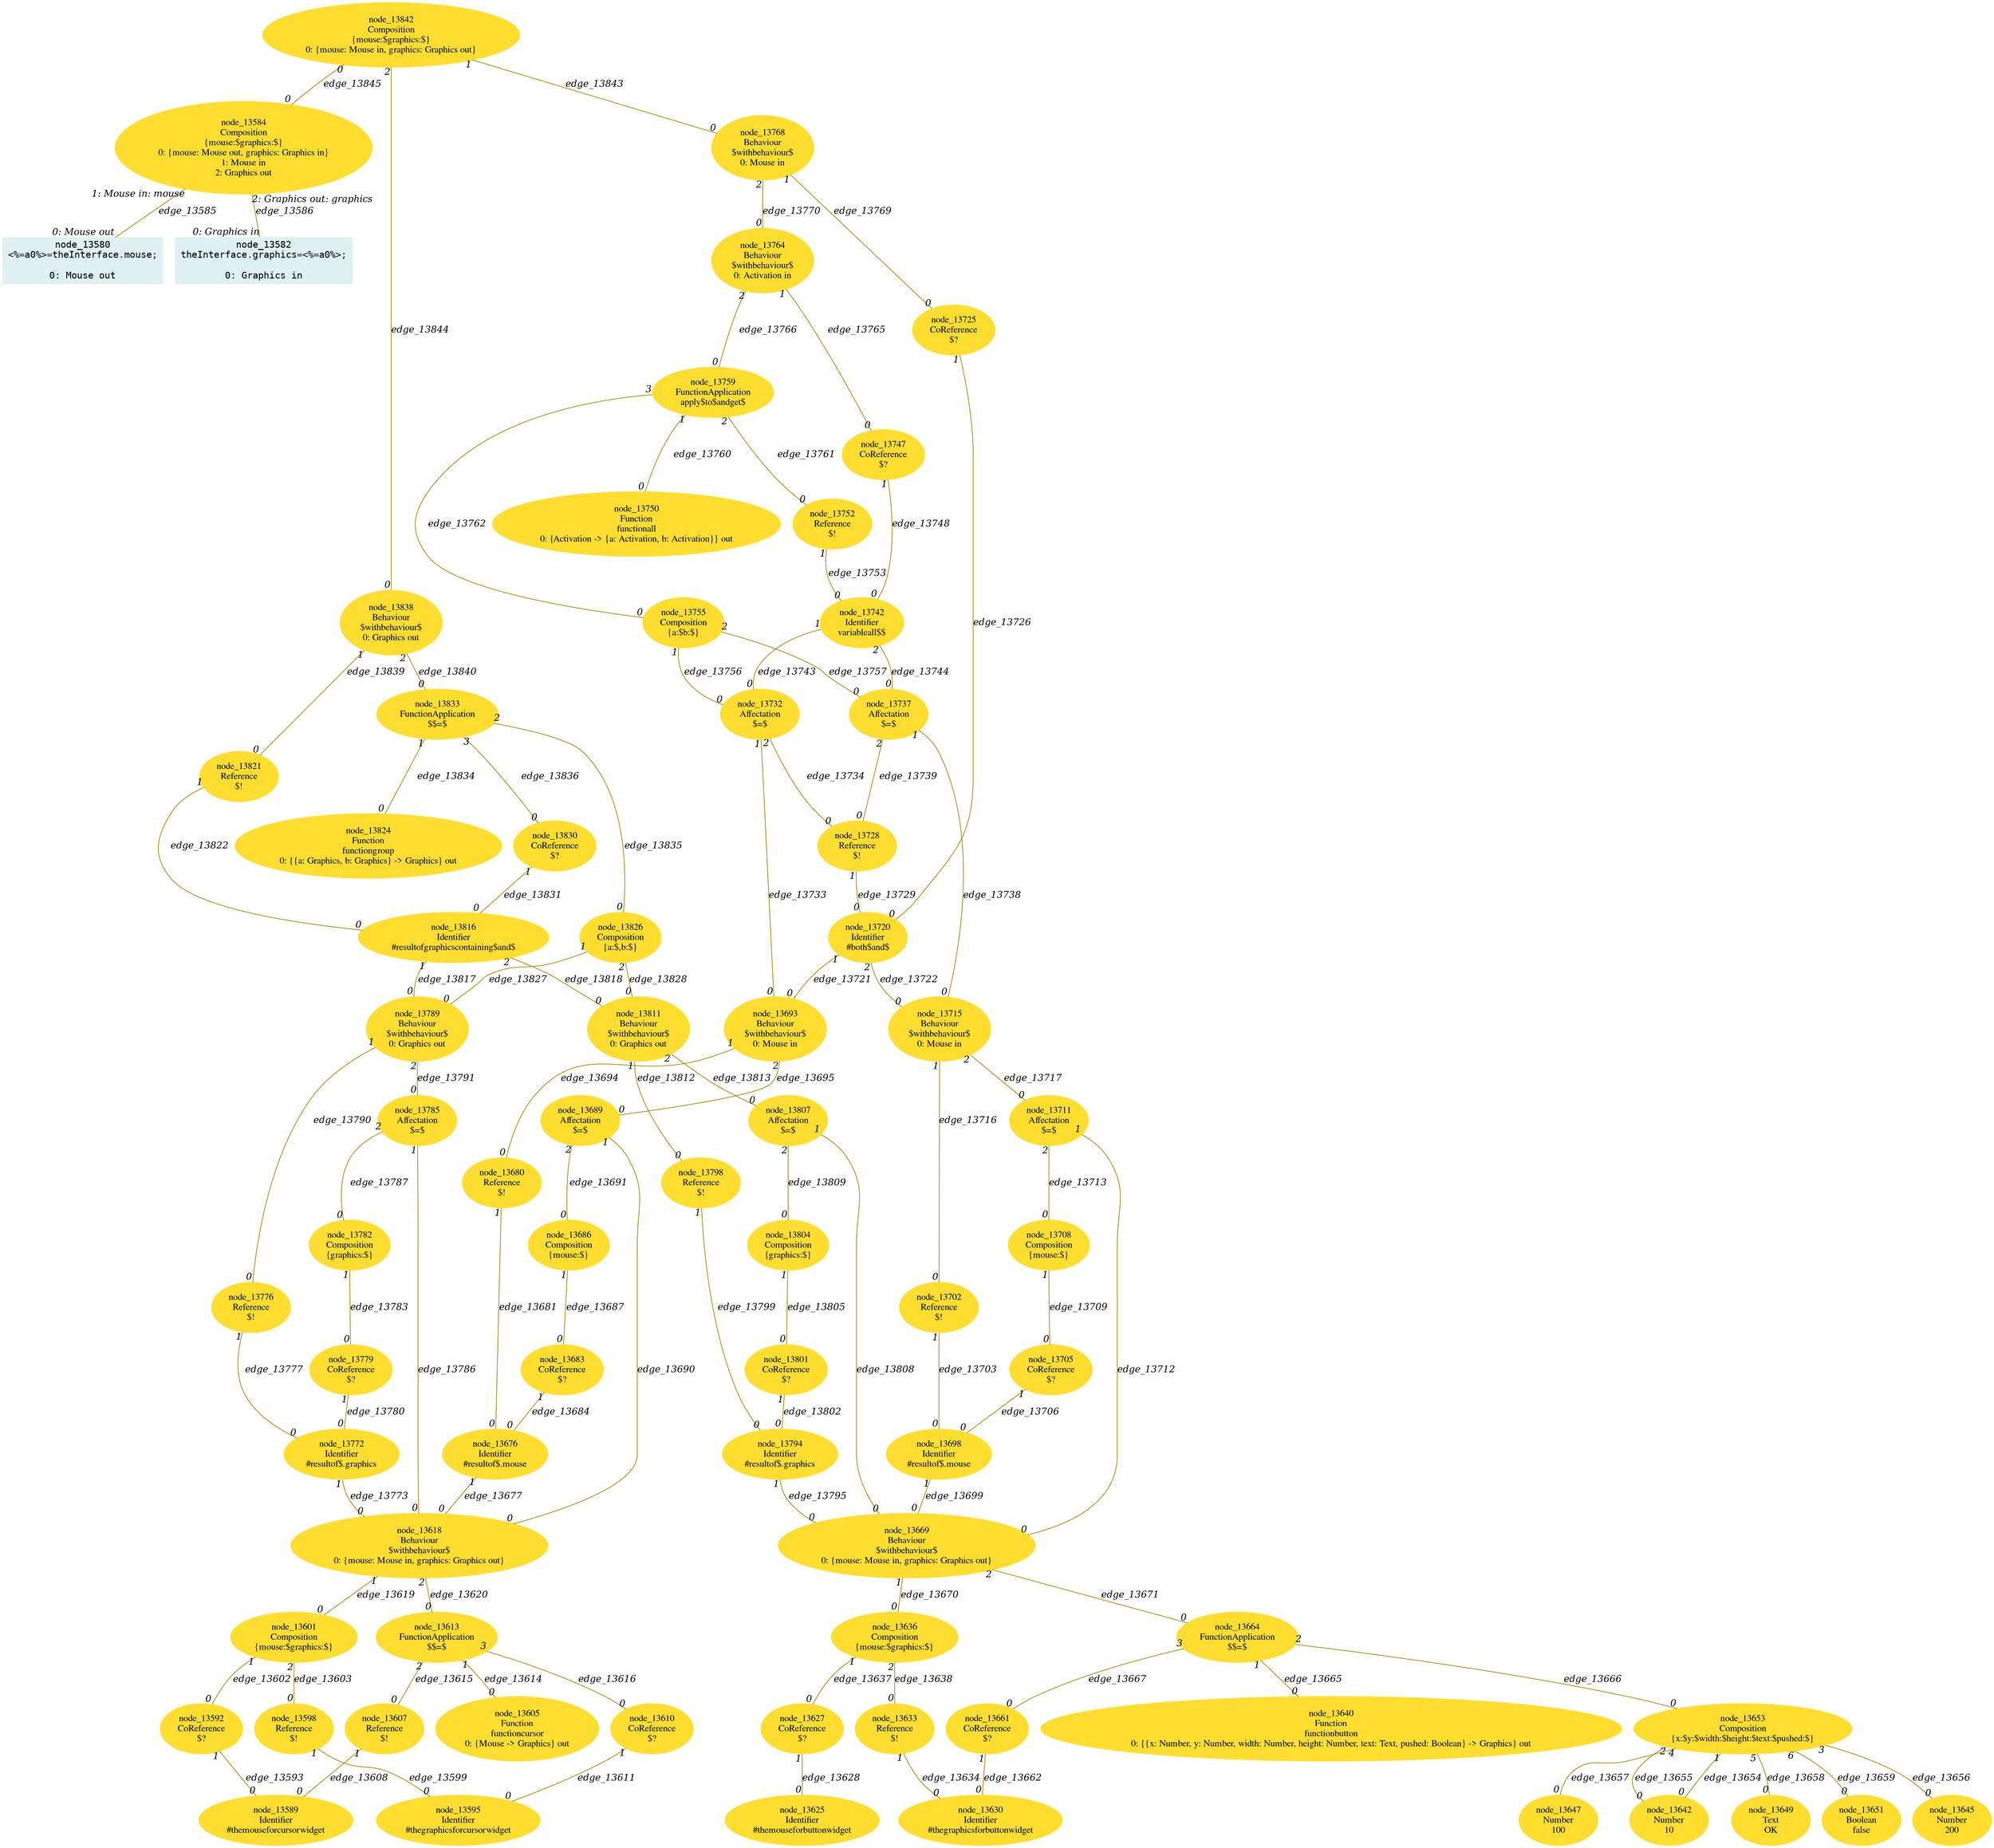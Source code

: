 digraph g{node_13580 [shape="box", style="filled", color="#dff1f2", fontname="Courier", label="node_13580
<%=a0%>=theInterface.mouse;

0: Mouse out" ]
node_13582 [shape="box", style="filled", color="#dff1f2", fontname="Courier", label="node_13582
theInterface.graphics=<%=a0%>;

0: Graphics in" ]
node_13584 [shape="ellipse", style="filled", color="#ffde2f", fontname="Times", label="node_13584
Composition
{mouse:$graphics:$}
0: {mouse: Mouse out, graphics: Graphics in}
1: Mouse in
2: Graphics out" ]
node_13589 [shape="ellipse", style="filled", color="#ffde2f", fontname="Times", label="node_13589
Identifier
#themouseforcursorwidget
" ]
node_13592 [shape="ellipse", style="filled", color="#ffde2f", fontname="Times", label="node_13592
CoReference
$?
" ]
node_13595 [shape="ellipse", style="filled", color="#ffde2f", fontname="Times", label="node_13595
Identifier
#thegraphicsforcursorwidget
" ]
node_13598 [shape="ellipse", style="filled", color="#ffde2f", fontname="Times", label="node_13598
Reference
$!
" ]
node_13601 [shape="ellipse", style="filled", color="#ffde2f", fontname="Times", label="node_13601
Composition
{mouse:$graphics:$}
" ]
node_13605 [shape="ellipse", style="filled", color="#ffde2f", fontname="Times", label="node_13605
Function
functioncursor
0: {Mouse -> Graphics} out" ]
node_13607 [shape="ellipse", style="filled", color="#ffde2f", fontname="Times", label="node_13607
Reference
$!
" ]
node_13610 [shape="ellipse", style="filled", color="#ffde2f", fontname="Times", label="node_13610
CoReference
$?
" ]
node_13613 [shape="ellipse", style="filled", color="#ffde2f", fontname="Times", label="node_13613
FunctionApplication
$$=$
" ]
node_13618 [shape="ellipse", style="filled", color="#ffde2f", fontname="Times", label="node_13618
Behaviour
$withbehaviour$
0: {mouse: Mouse in, graphics: Graphics out}" ]
node_13625 [shape="ellipse", style="filled", color="#ffde2f", fontname="Times", label="node_13625
Identifier
#themouseforbuttonwidget
" ]
node_13627 [shape="ellipse", style="filled", color="#ffde2f", fontname="Times", label="node_13627
CoReference
$?
" ]
node_13630 [shape="ellipse", style="filled", color="#ffde2f", fontname="Times", label="node_13630
Identifier
#thegraphicsforbuttonwidget
" ]
node_13633 [shape="ellipse", style="filled", color="#ffde2f", fontname="Times", label="node_13633
Reference
$!
" ]
node_13636 [shape="ellipse", style="filled", color="#ffde2f", fontname="Times", label="node_13636
Composition
{mouse:$graphics:$}
" ]
node_13640 [shape="ellipse", style="filled", color="#ffde2f", fontname="Times", label="node_13640
Function
functionbutton
0: {{x: Number, y: Number, width: Number, height: Number, text: Text, pushed: Boolean} -> Graphics} out" ]
node_13642 [shape="ellipse", style="filled", color="#ffde2f", fontname="Times", label="node_13642
Number
10
" ]
node_13645 [shape="ellipse", style="filled", color="#ffde2f", fontname="Times", label="node_13645
Number
200
" ]
node_13647 [shape="ellipse", style="filled", color="#ffde2f", fontname="Times", label="node_13647
Number
100
" ]
node_13649 [shape="ellipse", style="filled", color="#ffde2f", fontname="Times", label="node_13649
Text
OK
" ]
node_13651 [shape="ellipse", style="filled", color="#ffde2f", fontname="Times", label="node_13651
Boolean
false
" ]
node_13653 [shape="ellipse", style="filled", color="#ffde2f", fontname="Times", label="node_13653
Composition
{x:$y:$width:$height:$text:$pushed:$}
" ]
node_13661 [shape="ellipse", style="filled", color="#ffde2f", fontname="Times", label="node_13661
CoReference
$?
" ]
node_13664 [shape="ellipse", style="filled", color="#ffde2f", fontname="Times", label="node_13664
FunctionApplication
$$=$
" ]
node_13669 [shape="ellipse", style="filled", color="#ffde2f", fontname="Times", label="node_13669
Behaviour
$withbehaviour$
0: {mouse: Mouse in, graphics: Graphics out}" ]
node_13676 [shape="ellipse", style="filled", color="#ffde2f", fontname="Times", label="node_13676
Identifier
#resultof$.mouse
" ]
node_13680 [shape="ellipse", style="filled", color="#ffde2f", fontname="Times", label="node_13680
Reference
$!
" ]
node_13683 [shape="ellipse", style="filled", color="#ffde2f", fontname="Times", label="node_13683
CoReference
$?
" ]
node_13686 [shape="ellipse", style="filled", color="#ffde2f", fontname="Times", label="node_13686
Composition
{mouse:$}
" ]
node_13689 [shape="ellipse", style="filled", color="#ffde2f", fontname="Times", label="node_13689
Affectation
$=$
" ]
node_13693 [shape="ellipse", style="filled", color="#ffde2f", fontname="Times", label="node_13693
Behaviour
$withbehaviour$
0: Mouse in" ]
node_13698 [shape="ellipse", style="filled", color="#ffde2f", fontname="Times", label="node_13698
Identifier
#resultof$.mouse
" ]
node_13702 [shape="ellipse", style="filled", color="#ffde2f", fontname="Times", label="node_13702
Reference
$!
" ]
node_13705 [shape="ellipse", style="filled", color="#ffde2f", fontname="Times", label="node_13705
CoReference
$?
" ]
node_13708 [shape="ellipse", style="filled", color="#ffde2f", fontname="Times", label="node_13708
Composition
{mouse:$}
" ]
node_13711 [shape="ellipse", style="filled", color="#ffde2f", fontname="Times", label="node_13711
Affectation
$=$
" ]
node_13715 [shape="ellipse", style="filled", color="#ffde2f", fontname="Times", label="node_13715
Behaviour
$withbehaviour$
0: Mouse in" ]
node_13720 [shape="ellipse", style="filled", color="#ffde2f", fontname="Times", label="node_13720
Identifier
#both$and$
" ]
node_13725 [shape="ellipse", style="filled", color="#ffde2f", fontname="Times", label="node_13725
CoReference
$?
" ]
node_13728 [shape="ellipse", style="filled", color="#ffde2f", fontname="Times", label="node_13728
Reference
$!
" ]
node_13732 [shape="ellipse", style="filled", color="#ffde2f", fontname="Times", label="node_13732
Affectation
$=$
" ]
node_13737 [shape="ellipse", style="filled", color="#ffde2f", fontname="Times", label="node_13737
Affectation
$=$
" ]
node_13742 [shape="ellipse", style="filled", color="#ffde2f", fontname="Times", label="node_13742
Identifier
variableall$$
" ]
node_13747 [shape="ellipse", style="filled", color="#ffde2f", fontname="Times", label="node_13747
CoReference
$?
" ]
node_13750 [shape="ellipse", style="filled", color="#ffde2f", fontname="Times", label="node_13750
Function
functionall
0: {Activation -> {a: Activation, b: Activation}} out" ]
node_13752 [shape="ellipse", style="filled", color="#ffde2f", fontname="Times", label="node_13752
Reference
$!
" ]
node_13755 [shape="ellipse", style="filled", color="#ffde2f", fontname="Times", label="node_13755
Composition
{a:$b:$}
" ]
node_13759 [shape="ellipse", style="filled", color="#ffde2f", fontname="Times", label="node_13759
FunctionApplication
apply$to$andget$
" ]
node_13764 [shape="ellipse", style="filled", color="#ffde2f", fontname="Times", label="node_13764
Behaviour
$withbehaviour$
0: Activation in" ]
node_13768 [shape="ellipse", style="filled", color="#ffde2f", fontname="Times", label="node_13768
Behaviour
$withbehaviour$
0: Mouse in" ]
node_13772 [shape="ellipse", style="filled", color="#ffde2f", fontname="Times", label="node_13772
Identifier
#resultof$.graphics
" ]
node_13776 [shape="ellipse", style="filled", color="#ffde2f", fontname="Times", label="node_13776
Reference
$!
" ]
node_13779 [shape="ellipse", style="filled", color="#ffde2f", fontname="Times", label="node_13779
CoReference
$?
" ]
node_13782 [shape="ellipse", style="filled", color="#ffde2f", fontname="Times", label="node_13782
Composition
{graphics:$}
" ]
node_13785 [shape="ellipse", style="filled", color="#ffde2f", fontname="Times", label="node_13785
Affectation
$=$
" ]
node_13789 [shape="ellipse", style="filled", color="#ffde2f", fontname="Times", label="node_13789
Behaviour
$withbehaviour$
0: Graphics out" ]
node_13794 [shape="ellipse", style="filled", color="#ffde2f", fontname="Times", label="node_13794
Identifier
#resultof$.graphics
" ]
node_13798 [shape="ellipse", style="filled", color="#ffde2f", fontname="Times", label="node_13798
Reference
$!
" ]
node_13801 [shape="ellipse", style="filled", color="#ffde2f", fontname="Times", label="node_13801
CoReference
$?
" ]
node_13804 [shape="ellipse", style="filled", color="#ffde2f", fontname="Times", label="node_13804
Composition
{graphics:$}
" ]
node_13807 [shape="ellipse", style="filled", color="#ffde2f", fontname="Times", label="node_13807
Affectation
$=$
" ]
node_13811 [shape="ellipse", style="filled", color="#ffde2f", fontname="Times", label="node_13811
Behaviour
$withbehaviour$
0: Graphics out" ]
node_13816 [shape="ellipse", style="filled", color="#ffde2f", fontname="Times", label="node_13816
Identifier
#resultofgraphicscontaining$and$
" ]
node_13821 [shape="ellipse", style="filled", color="#ffde2f", fontname="Times", label="node_13821
Reference
$!
" ]
node_13824 [shape="ellipse", style="filled", color="#ffde2f", fontname="Times", label="node_13824
Function
functiongroup
0: {{a: Graphics, b: Graphics} -> Graphics} out" ]
node_13826 [shape="ellipse", style="filled", color="#ffde2f", fontname="Times", label="node_13826
Composition
{a:$,b:$}
" ]
node_13830 [shape="ellipse", style="filled", color="#ffde2f", fontname="Times", label="node_13830
CoReference
$?
" ]
node_13833 [shape="ellipse", style="filled", color="#ffde2f", fontname="Times", label="node_13833
FunctionApplication
$$=$
" ]
node_13838 [shape="ellipse", style="filled", color="#ffde2f", fontname="Times", label="node_13838
Behaviour
$withbehaviour$
0: Graphics out" ]
node_13842 [shape="ellipse", style="filled", color="#ffde2f", fontname="Times", label="node_13842
Composition
{mouse:$graphics:$}
0: {mouse: Mouse in, graphics: Graphics out}" ]
node_13584 -> node_13580 [dir=none, arrowHead=none, fontname="Times-Italic", arrowsize=1, color="#9d8400", label="edge_13585",  headlabel="0: Mouse out", taillabel="1: Mouse in: mouse" ]
node_13584 -> node_13582 [dir=none, arrowHead=none, fontname="Times-Italic", arrowsize=1, color="#9d8400", label="edge_13586",  headlabel="0: Graphics in", taillabel="2: Graphics out: graphics" ]
node_13592 -> node_13589 [dir=none, arrowHead=none, fontname="Times-Italic", arrowsize=1, color="#9d8400", label="edge_13593",  headlabel="0", taillabel="1" ]
node_13598 -> node_13595 [dir=none, arrowHead=none, fontname="Times-Italic", arrowsize=1, color="#9d8400", label="edge_13599",  headlabel="0", taillabel="1" ]
node_13601 -> node_13592 [dir=none, arrowHead=none, fontname="Times-Italic", arrowsize=1, color="#9d8400", label="edge_13602",  headlabel="0", taillabel="1" ]
node_13601 -> node_13598 [dir=none, arrowHead=none, fontname="Times-Italic", arrowsize=1, color="#9d8400", label="edge_13603",  headlabel="0", taillabel="2" ]
node_13607 -> node_13589 [dir=none, arrowHead=none, fontname="Times-Italic", arrowsize=1, color="#9d8400", label="edge_13608",  headlabel="0", taillabel="1" ]
node_13610 -> node_13595 [dir=none, arrowHead=none, fontname="Times-Italic", arrowsize=1, color="#9d8400", label="edge_13611",  headlabel="0", taillabel="1" ]
node_13613 -> node_13605 [dir=none, arrowHead=none, fontname="Times-Italic", arrowsize=1, color="#9d8400", label="edge_13614",  headlabel="0", taillabel="1" ]
node_13613 -> node_13607 [dir=none, arrowHead=none, fontname="Times-Italic", arrowsize=1, color="#9d8400", label="edge_13615",  headlabel="0", taillabel="2" ]
node_13613 -> node_13610 [dir=none, arrowHead=none, fontname="Times-Italic", arrowsize=1, color="#9d8400", label="edge_13616",  headlabel="0", taillabel="3" ]
node_13618 -> node_13601 [dir=none, arrowHead=none, fontname="Times-Italic", arrowsize=1, color="#9d8400", label="edge_13619",  headlabel="0", taillabel="1" ]
node_13618 -> node_13613 [dir=none, arrowHead=none, fontname="Times-Italic", arrowsize=1, color="#9d8400", label="edge_13620",  headlabel="0", taillabel="2" ]
node_13627 -> node_13625 [dir=none, arrowHead=none, fontname="Times-Italic", arrowsize=1, color="#9d8400", label="edge_13628",  headlabel="0", taillabel="1" ]
node_13633 -> node_13630 [dir=none, arrowHead=none, fontname="Times-Italic", arrowsize=1, color="#9d8400", label="edge_13634",  headlabel="0", taillabel="1" ]
node_13636 -> node_13627 [dir=none, arrowHead=none, fontname="Times-Italic", arrowsize=1, color="#9d8400", label="edge_13637",  headlabel="0", taillabel="1" ]
node_13636 -> node_13633 [dir=none, arrowHead=none, fontname="Times-Italic", arrowsize=1, color="#9d8400", label="edge_13638",  headlabel="0", taillabel="2" ]
node_13653 -> node_13642 [dir=none, arrowHead=none, fontname="Times-Italic", arrowsize=1, color="#9d8400", label="edge_13654",  headlabel="0", taillabel="1" ]
node_13653 -> node_13642 [dir=none, arrowHead=none, fontname="Times-Italic", arrowsize=1, color="#9d8400", label="edge_13655",  headlabel="0", taillabel="2" ]
node_13653 -> node_13645 [dir=none, arrowHead=none, fontname="Times-Italic", arrowsize=1, color="#9d8400", label="edge_13656",  headlabel="0", taillabel="3" ]
node_13653 -> node_13647 [dir=none, arrowHead=none, fontname="Times-Italic", arrowsize=1, color="#9d8400", label="edge_13657",  headlabel="0", taillabel="4" ]
node_13653 -> node_13649 [dir=none, arrowHead=none, fontname="Times-Italic", arrowsize=1, color="#9d8400", label="edge_13658",  headlabel="0", taillabel="5" ]
node_13653 -> node_13651 [dir=none, arrowHead=none, fontname="Times-Italic", arrowsize=1, color="#9d8400", label="edge_13659",  headlabel="0", taillabel="6" ]
node_13661 -> node_13630 [dir=none, arrowHead=none, fontname="Times-Italic", arrowsize=1, color="#9d8400", label="edge_13662",  headlabel="0", taillabel="1" ]
node_13664 -> node_13640 [dir=none, arrowHead=none, fontname="Times-Italic", arrowsize=1, color="#9d8400", label="edge_13665",  headlabel="0", taillabel="1" ]
node_13664 -> node_13653 [dir=none, arrowHead=none, fontname="Times-Italic", arrowsize=1, color="#9d8400", label="edge_13666",  headlabel="0", taillabel="2" ]
node_13664 -> node_13661 [dir=none, arrowHead=none, fontname="Times-Italic", arrowsize=1, color="#9d8400", label="edge_13667",  headlabel="0", taillabel="3" ]
node_13669 -> node_13636 [dir=none, arrowHead=none, fontname="Times-Italic", arrowsize=1, color="#9d8400", label="edge_13670",  headlabel="0", taillabel="1" ]
node_13669 -> node_13664 [dir=none, arrowHead=none, fontname="Times-Italic", arrowsize=1, color="#9d8400", label="edge_13671",  headlabel="0", taillabel="2" ]
node_13676 -> node_13618 [dir=none, arrowHead=none, fontname="Times-Italic", arrowsize=1, color="#9d8400", label="edge_13677",  headlabel="0", taillabel="1" ]
node_13680 -> node_13676 [dir=none, arrowHead=none, fontname="Times-Italic", arrowsize=1, color="#9d8400", label="edge_13681",  headlabel="0", taillabel="1" ]
node_13683 -> node_13676 [dir=none, arrowHead=none, fontname="Times-Italic", arrowsize=1, color="#9d8400", label="edge_13684",  headlabel="0", taillabel="1" ]
node_13686 -> node_13683 [dir=none, arrowHead=none, fontname="Times-Italic", arrowsize=1, color="#9d8400", label="edge_13687",  headlabel="0", taillabel="1" ]
node_13689 -> node_13618 [dir=none, arrowHead=none, fontname="Times-Italic", arrowsize=1, color="#9d8400", label="edge_13690",  headlabel="0", taillabel="1" ]
node_13689 -> node_13686 [dir=none, arrowHead=none, fontname="Times-Italic", arrowsize=1, color="#9d8400", label="edge_13691",  headlabel="0", taillabel="2" ]
node_13693 -> node_13680 [dir=none, arrowHead=none, fontname="Times-Italic", arrowsize=1, color="#9d8400", label="edge_13694",  headlabel="0", taillabel="1" ]
node_13693 -> node_13689 [dir=none, arrowHead=none, fontname="Times-Italic", arrowsize=1, color="#9d8400", label="edge_13695",  headlabel="0", taillabel="2" ]
node_13698 -> node_13669 [dir=none, arrowHead=none, fontname="Times-Italic", arrowsize=1, color="#9d8400", label="edge_13699",  headlabel="0", taillabel="1" ]
node_13702 -> node_13698 [dir=none, arrowHead=none, fontname="Times-Italic", arrowsize=1, color="#9d8400", label="edge_13703",  headlabel="0", taillabel="1" ]
node_13705 -> node_13698 [dir=none, arrowHead=none, fontname="Times-Italic", arrowsize=1, color="#9d8400", label="edge_13706",  headlabel="0", taillabel="1" ]
node_13708 -> node_13705 [dir=none, arrowHead=none, fontname="Times-Italic", arrowsize=1, color="#9d8400", label="edge_13709",  headlabel="0", taillabel="1" ]
node_13711 -> node_13669 [dir=none, arrowHead=none, fontname="Times-Italic", arrowsize=1, color="#9d8400", label="edge_13712",  headlabel="0", taillabel="1" ]
node_13711 -> node_13708 [dir=none, arrowHead=none, fontname="Times-Italic", arrowsize=1, color="#9d8400", label="edge_13713",  headlabel="0", taillabel="2" ]
node_13715 -> node_13702 [dir=none, arrowHead=none, fontname="Times-Italic", arrowsize=1, color="#9d8400", label="edge_13716",  headlabel="0", taillabel="1" ]
node_13715 -> node_13711 [dir=none, arrowHead=none, fontname="Times-Italic", arrowsize=1, color="#9d8400", label="edge_13717",  headlabel="0", taillabel="2" ]
node_13720 -> node_13693 [dir=none, arrowHead=none, fontname="Times-Italic", arrowsize=1, color="#9d8400", label="edge_13721",  headlabel="0", taillabel="1" ]
node_13720 -> node_13715 [dir=none, arrowHead=none, fontname="Times-Italic", arrowsize=1, color="#9d8400", label="edge_13722",  headlabel="0", taillabel="2" ]
node_13725 -> node_13720 [dir=none, arrowHead=none, fontname="Times-Italic", arrowsize=1, color="#9d8400", label="edge_13726",  headlabel="0", taillabel="1" ]
node_13728 -> node_13720 [dir=none, arrowHead=none, fontname="Times-Italic", arrowsize=1, color="#9d8400", label="edge_13729",  headlabel="0", taillabel="1" ]
node_13732 -> node_13693 [dir=none, arrowHead=none, fontname="Times-Italic", arrowsize=1, color="#9d8400", label="edge_13733",  headlabel="0", taillabel="1" ]
node_13732 -> node_13728 [dir=none, arrowHead=none, fontname="Times-Italic", arrowsize=1, color="#9d8400", label="edge_13734",  headlabel="0", taillabel="2" ]
node_13737 -> node_13715 [dir=none, arrowHead=none, fontname="Times-Italic", arrowsize=1, color="#9d8400", label="edge_13738",  headlabel="0", taillabel="1" ]
node_13737 -> node_13728 [dir=none, arrowHead=none, fontname="Times-Italic", arrowsize=1, color="#9d8400", label="edge_13739",  headlabel="0", taillabel="2" ]
node_13742 -> node_13732 [dir=none, arrowHead=none, fontname="Times-Italic", arrowsize=1, color="#9d8400", label="edge_13743",  headlabel="0", taillabel="1" ]
node_13742 -> node_13737 [dir=none, arrowHead=none, fontname="Times-Italic", arrowsize=1, color="#9d8400", label="edge_13744",  headlabel="0", taillabel="2" ]
node_13747 -> node_13742 [dir=none, arrowHead=none, fontname="Times-Italic", arrowsize=1, color="#9d8400", label="edge_13748",  headlabel="0", taillabel="1" ]
node_13752 -> node_13742 [dir=none, arrowHead=none, fontname="Times-Italic", arrowsize=1, color="#9d8400", label="edge_13753",  headlabel="0", taillabel="1" ]
node_13755 -> node_13732 [dir=none, arrowHead=none, fontname="Times-Italic", arrowsize=1, color="#9d8400", label="edge_13756",  headlabel="0", taillabel="1" ]
node_13755 -> node_13737 [dir=none, arrowHead=none, fontname="Times-Italic", arrowsize=1, color="#9d8400", label="edge_13757",  headlabel="0", taillabel="2" ]
node_13759 -> node_13750 [dir=none, arrowHead=none, fontname="Times-Italic", arrowsize=1, color="#9d8400", label="edge_13760",  headlabel="0", taillabel="1" ]
node_13759 -> node_13752 [dir=none, arrowHead=none, fontname="Times-Italic", arrowsize=1, color="#9d8400", label="edge_13761",  headlabel="0", taillabel="2" ]
node_13759 -> node_13755 [dir=none, arrowHead=none, fontname="Times-Italic", arrowsize=1, color="#9d8400", label="edge_13762",  headlabel="0", taillabel="3" ]
node_13764 -> node_13747 [dir=none, arrowHead=none, fontname="Times-Italic", arrowsize=1, color="#9d8400", label="edge_13765",  headlabel="0", taillabel="1" ]
node_13764 -> node_13759 [dir=none, arrowHead=none, fontname="Times-Italic", arrowsize=1, color="#9d8400", label="edge_13766",  headlabel="0", taillabel="2" ]
node_13768 -> node_13725 [dir=none, arrowHead=none, fontname="Times-Italic", arrowsize=1, color="#9d8400", label="edge_13769",  headlabel="0", taillabel="1" ]
node_13768 -> node_13764 [dir=none, arrowHead=none, fontname="Times-Italic", arrowsize=1, color="#9d8400", label="edge_13770",  headlabel="0", taillabel="2" ]
node_13772 -> node_13618 [dir=none, arrowHead=none, fontname="Times-Italic", arrowsize=1, color="#9d8400", label="edge_13773",  headlabel="0", taillabel="1" ]
node_13776 -> node_13772 [dir=none, arrowHead=none, fontname="Times-Italic", arrowsize=1, color="#9d8400", label="edge_13777",  headlabel="0", taillabel="1" ]
node_13779 -> node_13772 [dir=none, arrowHead=none, fontname="Times-Italic", arrowsize=1, color="#9d8400", label="edge_13780",  headlabel="0", taillabel="1" ]
node_13782 -> node_13779 [dir=none, arrowHead=none, fontname="Times-Italic", arrowsize=1, color="#9d8400", label="edge_13783",  headlabel="0", taillabel="1" ]
node_13785 -> node_13618 [dir=none, arrowHead=none, fontname="Times-Italic", arrowsize=1, color="#9d8400", label="edge_13786",  headlabel="0", taillabel="1" ]
node_13785 -> node_13782 [dir=none, arrowHead=none, fontname="Times-Italic", arrowsize=1, color="#9d8400", label="edge_13787",  headlabel="0", taillabel="2" ]
node_13789 -> node_13776 [dir=none, arrowHead=none, fontname="Times-Italic", arrowsize=1, color="#9d8400", label="edge_13790",  headlabel="0", taillabel="1" ]
node_13789 -> node_13785 [dir=none, arrowHead=none, fontname="Times-Italic", arrowsize=1, color="#9d8400", label="edge_13791",  headlabel="0", taillabel="2" ]
node_13794 -> node_13669 [dir=none, arrowHead=none, fontname="Times-Italic", arrowsize=1, color="#9d8400", label="edge_13795",  headlabel="0", taillabel="1" ]
node_13798 -> node_13794 [dir=none, arrowHead=none, fontname="Times-Italic", arrowsize=1, color="#9d8400", label="edge_13799",  headlabel="0", taillabel="1" ]
node_13801 -> node_13794 [dir=none, arrowHead=none, fontname="Times-Italic", arrowsize=1, color="#9d8400", label="edge_13802",  headlabel="0", taillabel="1" ]
node_13804 -> node_13801 [dir=none, arrowHead=none, fontname="Times-Italic", arrowsize=1, color="#9d8400", label="edge_13805",  headlabel="0", taillabel="1" ]
node_13807 -> node_13669 [dir=none, arrowHead=none, fontname="Times-Italic", arrowsize=1, color="#9d8400", label="edge_13808",  headlabel="0", taillabel="1" ]
node_13807 -> node_13804 [dir=none, arrowHead=none, fontname="Times-Italic", arrowsize=1, color="#9d8400", label="edge_13809",  headlabel="0", taillabel="2" ]
node_13811 -> node_13798 [dir=none, arrowHead=none, fontname="Times-Italic", arrowsize=1, color="#9d8400", label="edge_13812",  headlabel="0", taillabel="1" ]
node_13811 -> node_13807 [dir=none, arrowHead=none, fontname="Times-Italic", arrowsize=1, color="#9d8400", label="edge_13813",  headlabel="0", taillabel="2" ]
node_13816 -> node_13789 [dir=none, arrowHead=none, fontname="Times-Italic", arrowsize=1, color="#9d8400", label="edge_13817",  headlabel="0", taillabel="1" ]
node_13816 -> node_13811 [dir=none, arrowHead=none, fontname="Times-Italic", arrowsize=1, color="#9d8400", label="edge_13818",  headlabel="0", taillabel="2" ]
node_13821 -> node_13816 [dir=none, arrowHead=none, fontname="Times-Italic", arrowsize=1, color="#9d8400", label="edge_13822",  headlabel="0", taillabel="1" ]
node_13826 -> node_13789 [dir=none, arrowHead=none, fontname="Times-Italic", arrowsize=1, color="#9d8400", label="edge_13827",  headlabel="0", taillabel="1" ]
node_13826 -> node_13811 [dir=none, arrowHead=none, fontname="Times-Italic", arrowsize=1, color="#9d8400", label="edge_13828",  headlabel="0", taillabel="2" ]
node_13830 -> node_13816 [dir=none, arrowHead=none, fontname="Times-Italic", arrowsize=1, color="#9d8400", label="edge_13831",  headlabel="0", taillabel="1" ]
node_13833 -> node_13824 [dir=none, arrowHead=none, fontname="Times-Italic", arrowsize=1, color="#9d8400", label="edge_13834",  headlabel="0", taillabel="1" ]
node_13833 -> node_13826 [dir=none, arrowHead=none, fontname="Times-Italic", arrowsize=1, color="#9d8400", label="edge_13835",  headlabel="0", taillabel="2" ]
node_13833 -> node_13830 [dir=none, arrowHead=none, fontname="Times-Italic", arrowsize=1, color="#9d8400", label="edge_13836",  headlabel="0", taillabel="3" ]
node_13838 -> node_13821 [dir=none, arrowHead=none, fontname="Times-Italic", arrowsize=1, color="#9d8400", label="edge_13839",  headlabel="0", taillabel="1" ]
node_13838 -> node_13833 [dir=none, arrowHead=none, fontname="Times-Italic", arrowsize=1, color="#9d8400", label="edge_13840",  headlabel="0", taillabel="2" ]
node_13842 -> node_13768 [dir=none, arrowHead=none, fontname="Times-Italic", arrowsize=1, color="#9d8400", label="edge_13843",  headlabel="0", taillabel="1" ]
node_13842 -> node_13838 [dir=none, arrowHead=none, fontname="Times-Italic", arrowsize=1, color="#9d8400", label="edge_13844",  headlabel="0", taillabel="2" ]
node_13842 -> node_13584 [dir=none, arrowHead=none, fontname="Times-Italic", arrowsize=1, color="#9d8400", label="edge_13845",  headlabel="0", taillabel="0" ]
}